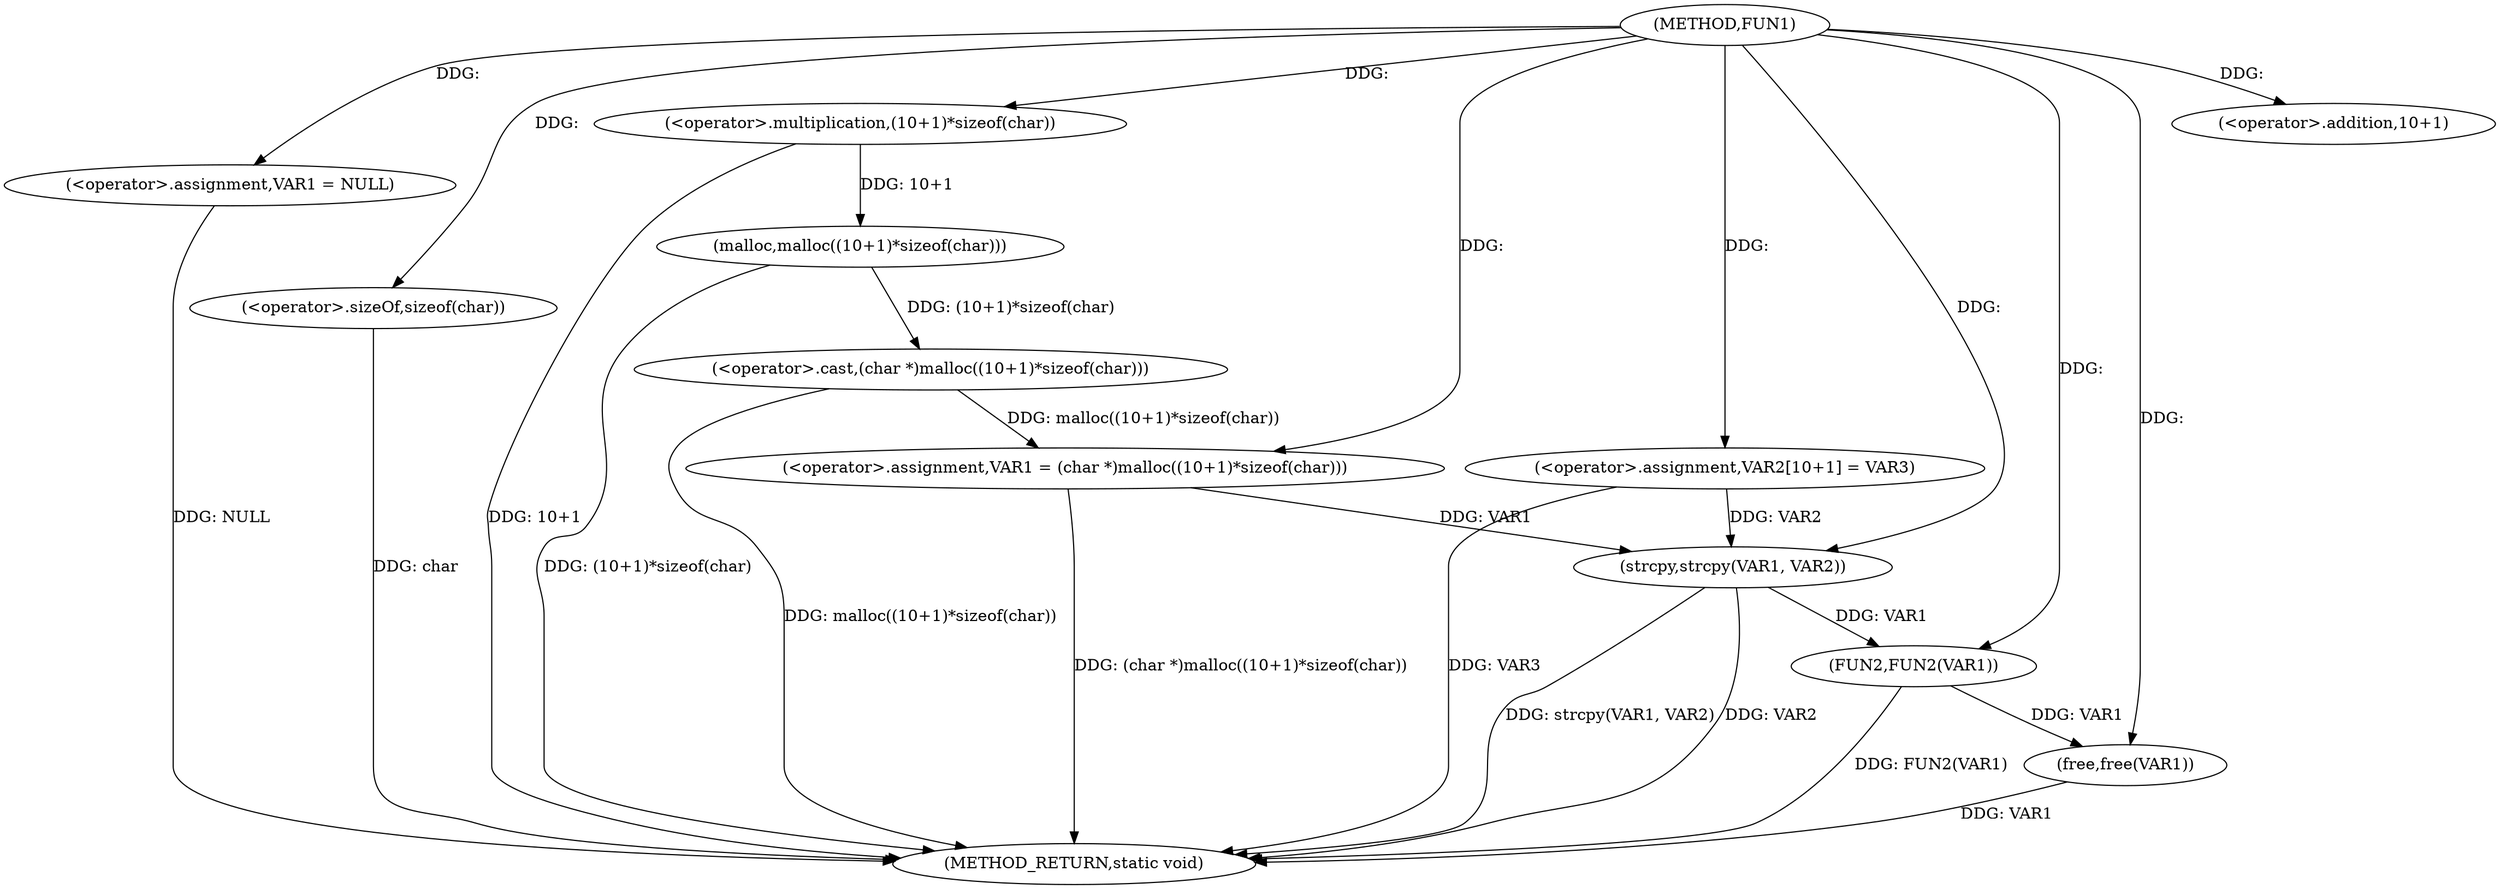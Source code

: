 digraph FUN1 {  
"1000100" [label = "(METHOD,FUN1)" ]
"1000131" [label = "(METHOD_RETURN,static void)" ]
"1000103" [label = "(<operator>.assignment,VAR1 = NULL)" ]
"1000108" [label = "(<operator>.assignment,VAR1 = (char *)malloc((10+1)*sizeof(char)))" ]
"1000110" [label = "(<operator>.cast,(char *)malloc((10+1)*sizeof(char)))" ]
"1000112" [label = "(malloc,malloc((10+1)*sizeof(char)))" ]
"1000113" [label = "(<operator>.multiplication,(10+1)*sizeof(char))" ]
"1000114" [label = "(<operator>.addition,10+1)" ]
"1000117" [label = "(<operator>.sizeOf,sizeof(char))" ]
"1000121" [label = "(<operator>.assignment,VAR2[10+1] = VAR3)" ]
"1000124" [label = "(strcpy,strcpy(VAR1, VAR2))" ]
"1000127" [label = "(FUN2,FUN2(VAR1))" ]
"1000129" [label = "(free,free(VAR1))" ]
  "1000103" -> "1000131"  [ label = "DDG: NULL"] 
  "1000113" -> "1000131"  [ label = "DDG: 10+1"] 
  "1000121" -> "1000131"  [ label = "DDG: VAR3"] 
  "1000127" -> "1000131"  [ label = "DDG: FUN2(VAR1)"] 
  "1000117" -> "1000131"  [ label = "DDG: char"] 
  "1000110" -> "1000131"  [ label = "DDG: malloc((10+1)*sizeof(char))"] 
  "1000124" -> "1000131"  [ label = "DDG: strcpy(VAR1, VAR2)"] 
  "1000129" -> "1000131"  [ label = "DDG: VAR1"] 
  "1000124" -> "1000131"  [ label = "DDG: VAR2"] 
  "1000112" -> "1000131"  [ label = "DDG: (10+1)*sizeof(char)"] 
  "1000108" -> "1000131"  [ label = "DDG: (char *)malloc((10+1)*sizeof(char))"] 
  "1000100" -> "1000103"  [ label = "DDG: "] 
  "1000110" -> "1000108"  [ label = "DDG: malloc((10+1)*sizeof(char))"] 
  "1000100" -> "1000108"  [ label = "DDG: "] 
  "1000112" -> "1000110"  [ label = "DDG: (10+1)*sizeof(char)"] 
  "1000113" -> "1000112"  [ label = "DDG: 10+1"] 
  "1000100" -> "1000113"  [ label = "DDG: "] 
  "1000100" -> "1000114"  [ label = "DDG: "] 
  "1000100" -> "1000117"  [ label = "DDG: "] 
  "1000100" -> "1000121"  [ label = "DDG: "] 
  "1000108" -> "1000124"  [ label = "DDG: VAR1"] 
  "1000100" -> "1000124"  [ label = "DDG: "] 
  "1000121" -> "1000124"  [ label = "DDG: VAR2"] 
  "1000124" -> "1000127"  [ label = "DDG: VAR1"] 
  "1000100" -> "1000127"  [ label = "DDG: "] 
  "1000127" -> "1000129"  [ label = "DDG: VAR1"] 
  "1000100" -> "1000129"  [ label = "DDG: "] 
}

